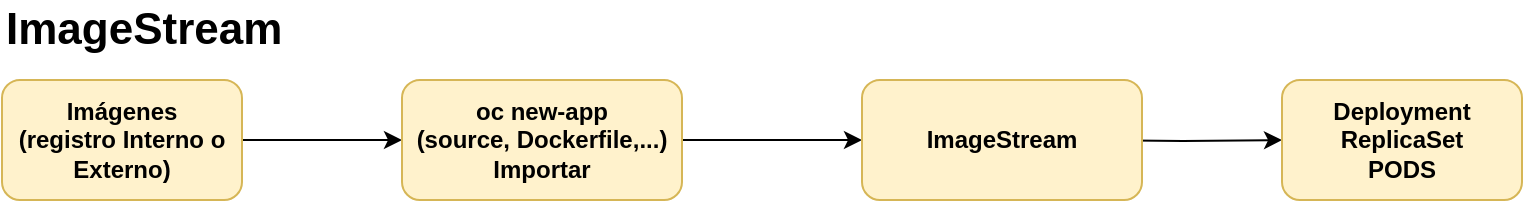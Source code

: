 <mxfile version="21.1.5" type="device">
  <diagram name="Página-1" id="AvLUnw90TaFhlQHaY8LK">
    <mxGraphModel dx="880" dy="483" grid="1" gridSize="10" guides="1" tooltips="1" connect="1" arrows="1" fold="1" page="1" pageScale="1" pageWidth="827" pageHeight="1169" math="0" shadow="0">
      <root>
        <mxCell id="0" />
        <mxCell id="1" parent="0" />
        <mxCell id="4d2zQpIDs25eRN6ht3no-7" value="" style="edgeStyle=orthogonalEdgeStyle;rounded=0;orthogonalLoop=1;jettySize=auto;html=1;" parent="1" source="4d2zQpIDs25eRN6ht3no-1" target="4d2zQpIDs25eRN6ht3no-2" edge="1">
          <mxGeometry relative="1" as="geometry" />
        </mxCell>
        <mxCell id="4d2zQpIDs25eRN6ht3no-1" value="&lt;div&gt;&lt;b&gt;Imágenes&lt;/b&gt;&lt;/div&gt;&lt;div&gt;&lt;b&gt;(registro Interno o Externo)&lt;/b&gt;&lt;br&gt;&lt;/div&gt;" style="rounded=1;whiteSpace=wrap;html=1;fillColor=#fff2cc;strokeColor=#d6b656;" parent="1" vertex="1">
          <mxGeometry x="30" y="170" width="120" height="60" as="geometry" />
        </mxCell>
        <mxCell id="4d2zQpIDs25eRN6ht3no-8" value="" style="edgeStyle=orthogonalEdgeStyle;rounded=0;orthogonalLoop=1;jettySize=auto;html=1;entryX=0;entryY=0.5;entryDx=0;entryDy=0;" parent="1" source="4d2zQpIDs25eRN6ht3no-2" target="UGCbJAfQarozqtcSAT-0-1" edge="1">
          <mxGeometry relative="1" as="geometry">
            <mxPoint x="470" y="200" as="targetPoint" />
          </mxGeometry>
        </mxCell>
        <mxCell id="4d2zQpIDs25eRN6ht3no-2" value="&lt;div&gt;&lt;b&gt;oc new-app&lt;/b&gt;&lt;/div&gt;&lt;div&gt;&lt;b&gt;(source, Dockerfile,...)&lt;/b&gt;&lt;/div&gt;&lt;div&gt;&lt;b&gt;Importar&lt;/b&gt;&lt;br&gt;&lt;/div&gt;" style="rounded=1;whiteSpace=wrap;html=1;fillColor=#fff2cc;strokeColor=#d6b656;" parent="1" vertex="1">
          <mxGeometry x="230" y="170" width="140" height="60" as="geometry" />
        </mxCell>
        <mxCell id="4d2zQpIDs25eRN6ht3no-9" value="" style="edgeStyle=orthogonalEdgeStyle;rounded=0;orthogonalLoop=1;jettySize=auto;html=1;" parent="1" target="4d2zQpIDs25eRN6ht3no-6" edge="1">
          <mxGeometry relative="1" as="geometry">
            <mxPoint x="570" y="200" as="sourcePoint" />
          </mxGeometry>
        </mxCell>
        <mxCell id="4d2zQpIDs25eRN6ht3no-6" value="&lt;div&gt;&lt;b&gt;Deployment&lt;br&gt;&lt;/b&gt;&lt;/div&gt;&lt;div&gt;&lt;b&gt;ReplicaSet&lt;br&gt;&lt;/b&gt;&lt;/div&gt;&lt;div&gt;&lt;b&gt;PODS&lt;/b&gt;&lt;/div&gt;" style="rounded=1;whiteSpace=wrap;html=1;fillColor=#fff2cc;strokeColor=#d6b656;" parent="1" vertex="1">
          <mxGeometry x="670" y="170" width="120" height="60" as="geometry" />
        </mxCell>
        <mxCell id="4d2zQpIDs25eRN6ht3no-10" value="&lt;div align=&quot;left&quot;&gt;&lt;font size=&quot;1&quot;&gt;&lt;b style=&quot;font-size: 22px;&quot;&gt;ImageStream&lt;/b&gt;&lt;/font&gt;&lt;br&gt;&lt;/div&gt;" style="text;strokeColor=none;align=left;fillColor=none;html=1;verticalAlign=middle;whiteSpace=wrap;rounded=0;" parent="1" vertex="1">
          <mxGeometry x="30" y="130" width="60" height="30" as="geometry" />
        </mxCell>
        <mxCell id="UGCbJAfQarozqtcSAT-0-1" value="&lt;b&gt;ImageStream&lt;/b&gt;" style="rounded=1;whiteSpace=wrap;html=1;fillColor=#fff2cc;strokeColor=#d6b656;" vertex="1" parent="1">
          <mxGeometry x="460" y="170" width="140" height="60" as="geometry" />
        </mxCell>
      </root>
    </mxGraphModel>
  </diagram>
</mxfile>

